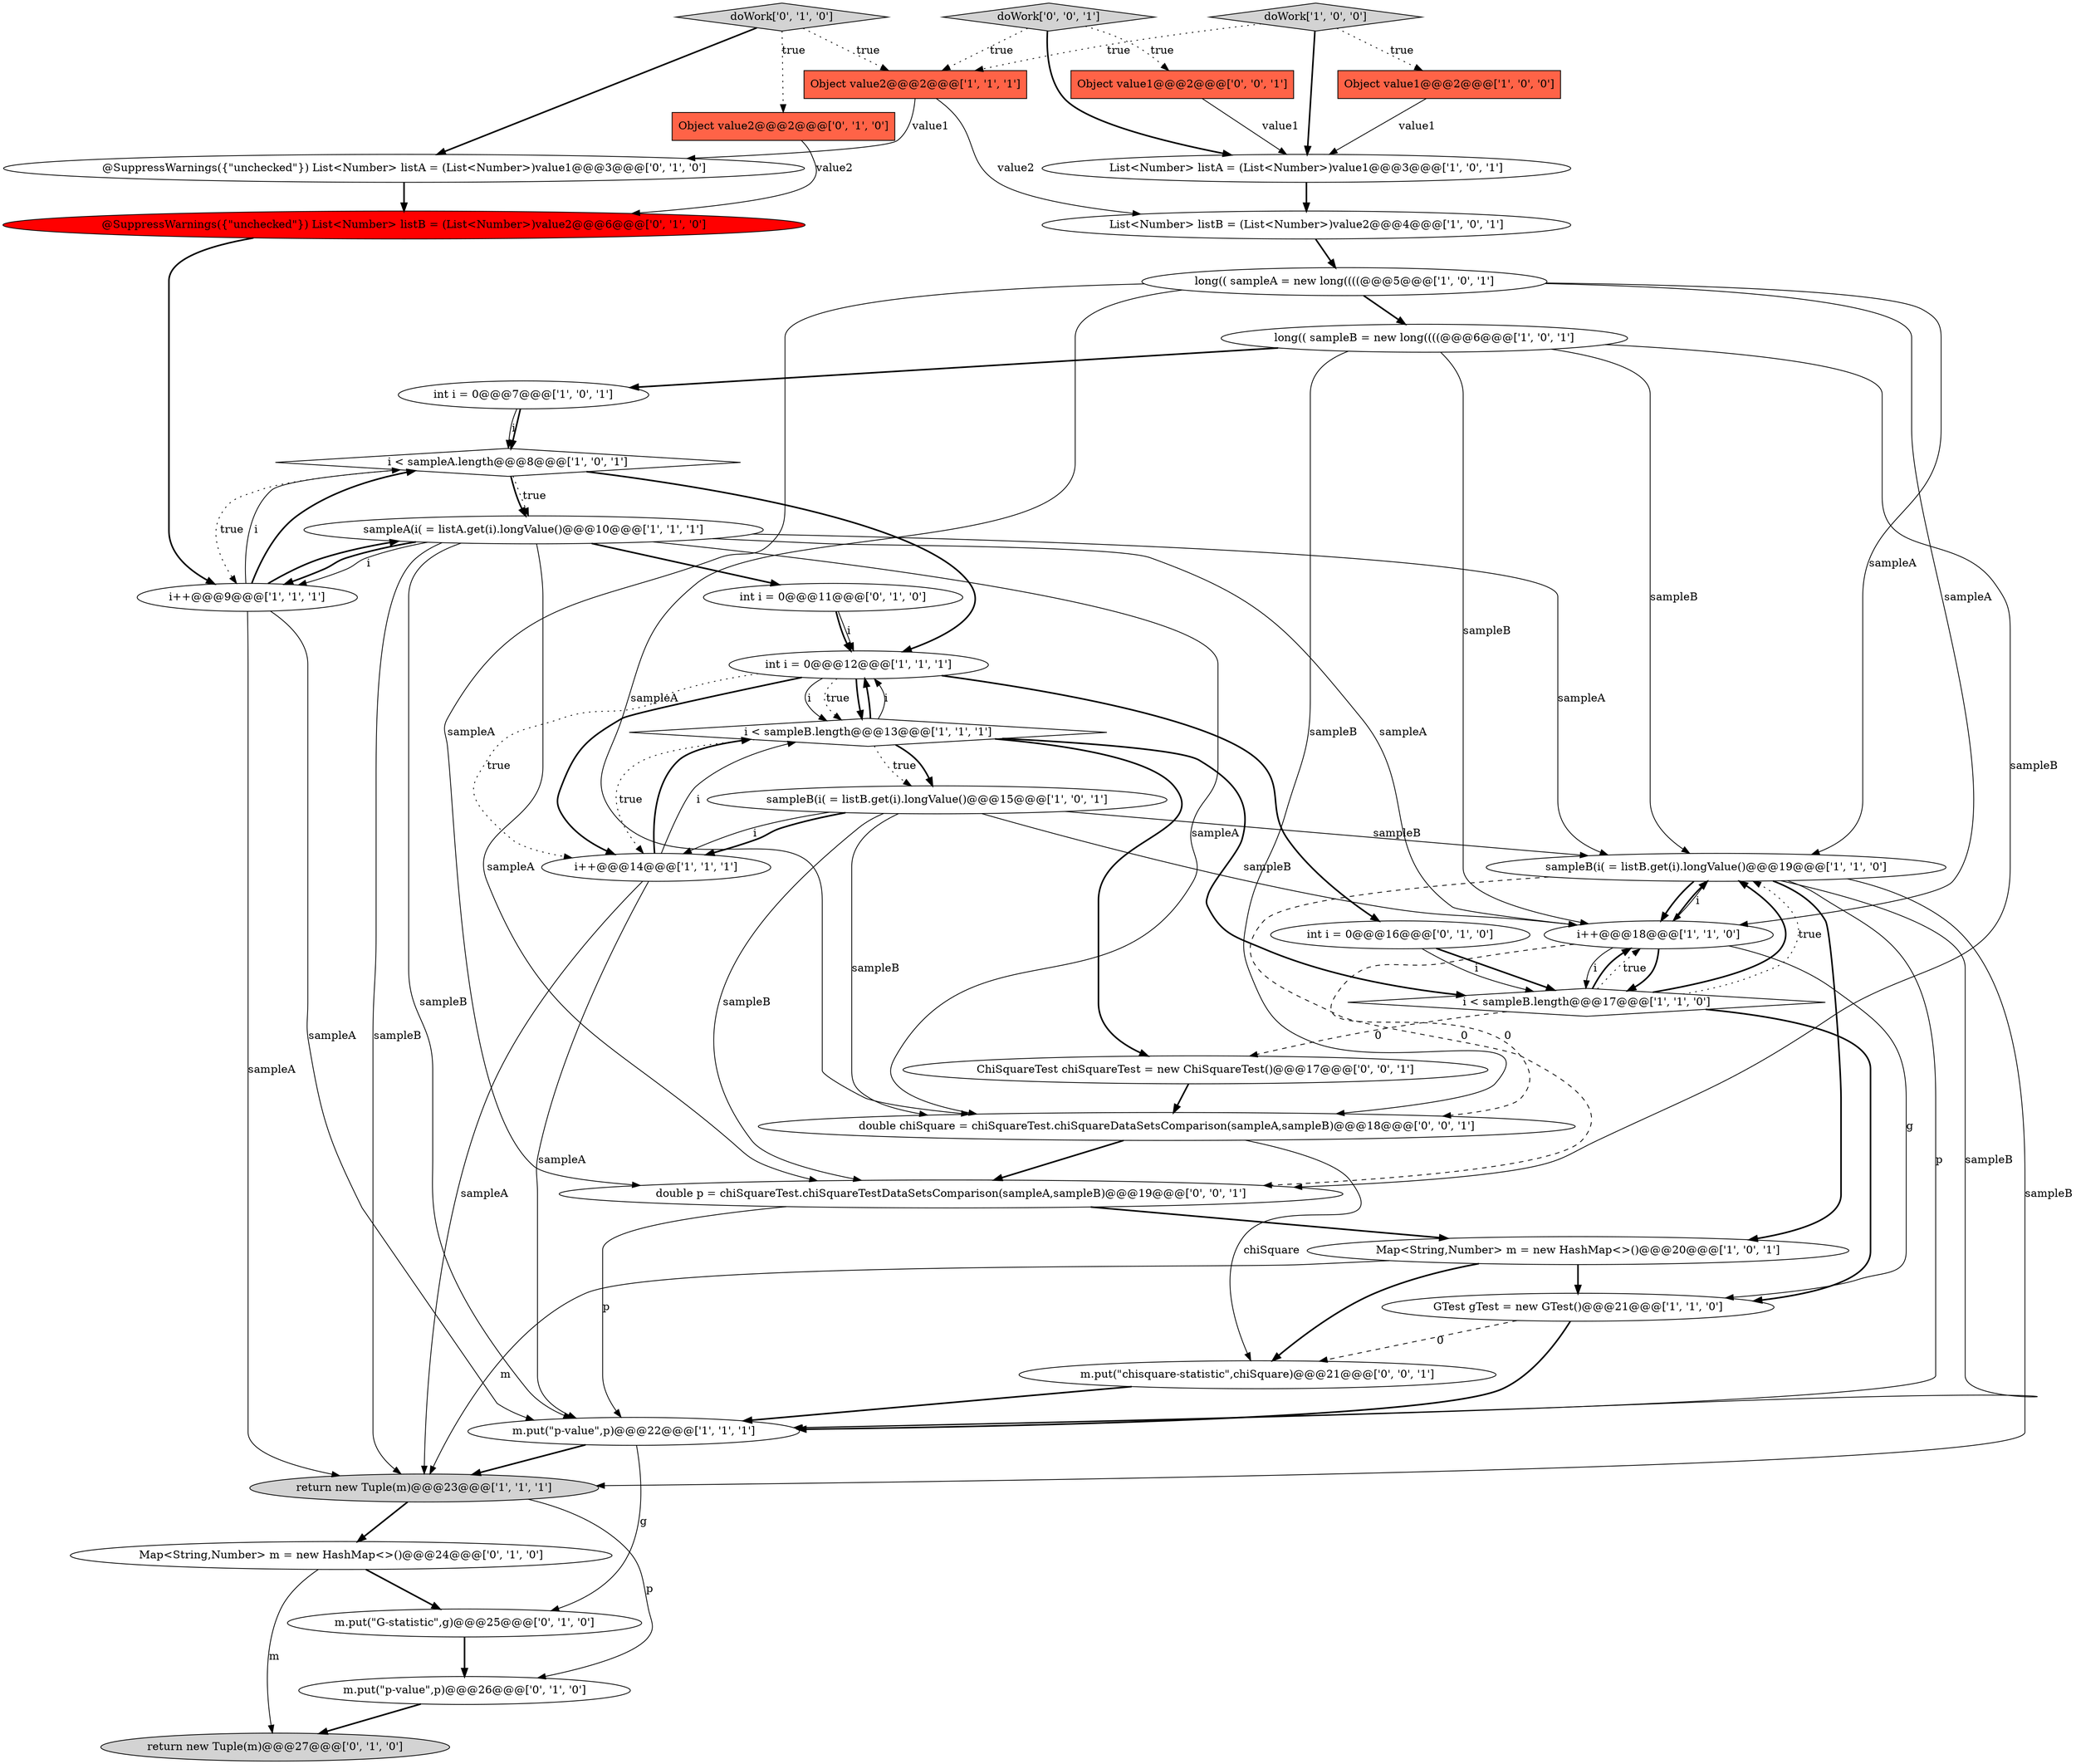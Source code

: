 digraph {
9 [style = filled, label = "List<Number> listA = (List<Number>)value1@@@3@@@['1', '0', '1']", fillcolor = white, shape = ellipse image = "AAA0AAABBB1BBB"];
12 [style = filled, label = "Map<String,Number> m = new HashMap<>()@@@20@@@['1', '0', '1']", fillcolor = white, shape = ellipse image = "AAA0AAABBB1BBB"];
31 [style = filled, label = "int i = 0@@@11@@@['0', '1', '0']", fillcolor = white, shape = ellipse image = "AAA0AAABBB2BBB"];
20 [style = filled, label = "List<Number> listB = (List<Number>)value2@@@4@@@['1', '0', '1']", fillcolor = white, shape = ellipse image = "AAA0AAABBB1BBB"];
10 [style = filled, label = "i < sampleB.length@@@17@@@['1', '1', '0']", fillcolor = white, shape = diamond image = "AAA0AAABBB1BBB"];
2 [style = filled, label = "sampleB(i( = listB.get(i).longValue()@@@15@@@['1', '0', '1']", fillcolor = white, shape = ellipse image = "AAA0AAABBB1BBB"];
27 [style = filled, label = "int i = 0@@@16@@@['0', '1', '0']", fillcolor = white, shape = ellipse image = "AAA0AAABBB2BBB"];
14 [style = filled, label = "i < sampleA.length@@@8@@@['1', '0', '1']", fillcolor = white, shape = diamond image = "AAA0AAABBB1BBB"];
26 [style = filled, label = "doWork['0', '1', '0']", fillcolor = lightgray, shape = diamond image = "AAA0AAABBB2BBB"];
37 [style = filled, label = "m.put(\"chisquare-statistic\",chiSquare)@@@21@@@['0', '0', '1']", fillcolor = white, shape = ellipse image = "AAA0AAABBB3BBB"];
1 [style = filled, label = "sampleA(i( = listA.get(i).longValue()@@@10@@@['1', '1', '1']", fillcolor = white, shape = ellipse image = "AAA0AAABBB1BBB"];
17 [style = filled, label = "Object value2@@@2@@@['1', '1', '1']", fillcolor = tomato, shape = box image = "AAA0AAABBB1BBB"];
4 [style = filled, label = "i++@@@9@@@['1', '1', '1']", fillcolor = white, shape = ellipse image = "AAA0AAABBB1BBB"];
28 [style = filled, label = "Object value2@@@2@@@['0', '1', '0']", fillcolor = tomato, shape = box image = "AAA0AAABBB2BBB"];
29 [style = filled, label = "m.put(\"G-statistic\",g)@@@25@@@['0', '1', '0']", fillcolor = white, shape = ellipse image = "AAA0AAABBB2BBB"];
5 [style = filled, label = "long(( sampleA = new long((((@@@5@@@['1', '0', '1']", fillcolor = white, shape = ellipse image = "AAA0AAABBB1BBB"];
36 [style = filled, label = "double chiSquare = chiSquareTest.chiSquareDataSetsComparison(sampleA,sampleB)@@@18@@@['0', '0', '1']", fillcolor = white, shape = ellipse image = "AAA0AAABBB3BBB"];
13 [style = filled, label = "sampleB(i( = listB.get(i).longValue()@@@19@@@['1', '1', '0']", fillcolor = white, shape = ellipse image = "AAA0AAABBB1BBB"];
0 [style = filled, label = "Object value1@@@2@@@['1', '0', '0']", fillcolor = tomato, shape = box image = "AAA0AAABBB1BBB"];
21 [style = filled, label = "return new Tuple(m)@@@23@@@['1', '1', '1']", fillcolor = lightgray, shape = ellipse image = "AAA0AAABBB1BBB"];
33 [style = filled, label = "doWork['0', '0', '1']", fillcolor = lightgray, shape = diamond image = "AAA0AAABBB3BBB"];
34 [style = filled, label = "double p = chiSquareTest.chiSquareTestDataSetsComparison(sampleA,sampleB)@@@19@@@['0', '0', '1']", fillcolor = white, shape = ellipse image = "AAA0AAABBB3BBB"];
24 [style = filled, label = "return new Tuple(m)@@@27@@@['0', '1', '0']", fillcolor = lightgray, shape = ellipse image = "AAA0AAABBB2BBB"];
15 [style = filled, label = "i < sampleB.length@@@13@@@['1', '1', '1']", fillcolor = white, shape = diamond image = "AAA0AAABBB1BBB"];
19 [style = filled, label = "i++@@@18@@@['1', '1', '0']", fillcolor = white, shape = ellipse image = "AAA0AAABBB1BBB"];
30 [style = filled, label = "@SuppressWarnings({\"unchecked\"}) List<Number> listB = (List<Number>)value2@@@6@@@['0', '1', '0']", fillcolor = red, shape = ellipse image = "AAA1AAABBB2BBB"];
16 [style = filled, label = "int i = 0@@@12@@@['1', '1', '1']", fillcolor = white, shape = ellipse image = "AAA0AAABBB1BBB"];
35 [style = filled, label = "Object value1@@@2@@@['0', '0', '1']", fillcolor = tomato, shape = box image = "AAA0AAABBB3BBB"];
3 [style = filled, label = "m.put(\"p-value\",p)@@@22@@@['1', '1', '1']", fillcolor = white, shape = ellipse image = "AAA0AAABBB1BBB"];
8 [style = filled, label = "GTest gTest = new GTest()@@@21@@@['1', '1', '0']", fillcolor = white, shape = ellipse image = "AAA0AAABBB1BBB"];
6 [style = filled, label = "doWork['1', '0', '0']", fillcolor = lightgray, shape = diamond image = "AAA0AAABBB1BBB"];
11 [style = filled, label = "int i = 0@@@7@@@['1', '0', '1']", fillcolor = white, shape = ellipse image = "AAA0AAABBB1BBB"];
23 [style = filled, label = "@SuppressWarnings({\"unchecked\"}) List<Number> listA = (List<Number>)value1@@@3@@@['0', '1', '0']", fillcolor = white, shape = ellipse image = "AAA0AAABBB2BBB"];
32 [style = filled, label = "ChiSquareTest chiSquareTest = new ChiSquareTest()@@@17@@@['0', '0', '1']", fillcolor = white, shape = ellipse image = "AAA0AAABBB3BBB"];
22 [style = filled, label = "Map<String,Number> m = new HashMap<>()@@@24@@@['0', '1', '0']", fillcolor = white, shape = ellipse image = "AAA0AAABBB2BBB"];
18 [style = filled, label = "i++@@@14@@@['1', '1', '1']", fillcolor = white, shape = ellipse image = "AAA0AAABBB1BBB"];
7 [style = filled, label = "long(( sampleB = new long((((@@@6@@@['1', '0', '1']", fillcolor = white, shape = ellipse image = "AAA0AAABBB1BBB"];
25 [style = filled, label = "m.put(\"p-value\",p)@@@26@@@['0', '1', '0']", fillcolor = white, shape = ellipse image = "AAA0AAABBB2BBB"];
5->36 [style = solid, label="sampleA"];
15->10 [style = bold, label=""];
2->34 [style = solid, label="sampleB"];
11->14 [style = bold, label=""];
4->14 [style = solid, label="i"];
28->30 [style = solid, label="value2"];
10->19 [style = bold, label=""];
7->36 [style = solid, label="sampleB"];
16->15 [style = solid, label="i"];
7->13 [style = solid, label="sampleB"];
7->34 [style = solid, label="sampleB"];
37->3 [style = bold, label=""];
33->35 [style = dotted, label="true"];
10->8 [style = bold, label=""];
10->32 [style = dashed, label="0"];
15->16 [style = solid, label="i"];
26->28 [style = dotted, label="true"];
6->0 [style = dotted, label="true"];
1->31 [style = bold, label=""];
1->19 [style = solid, label="sampleA"];
34->3 [style = solid, label="p"];
14->16 [style = bold, label=""];
1->4 [style = bold, label=""];
7->11 [style = bold, label=""];
23->30 [style = bold, label=""];
17->20 [style = solid, label="value2"];
1->13 [style = solid, label="sampleA"];
15->2 [style = dotted, label="true"];
15->18 [style = dotted, label="true"];
18->15 [style = bold, label=""];
2->18 [style = bold, label=""];
18->3 [style = solid, label="sampleA"];
1->34 [style = solid, label="sampleA"];
12->37 [style = bold, label=""];
1->3 [style = solid, label="sampleB"];
3->29 [style = solid, label="g"];
18->15 [style = solid, label="i"];
4->21 [style = solid, label="sampleA"];
25->24 [style = bold, label=""];
13->12 [style = bold, label=""];
19->13 [style = bold, label=""];
21->22 [style = bold, label=""];
13->21 [style = solid, label="sampleB"];
32->36 [style = bold, label=""];
5->7 [style = bold, label=""];
14->1 [style = dotted, label="true"];
14->4 [style = dotted, label="true"];
5->34 [style = solid, label="sampleA"];
35->9 [style = solid, label="value1"];
16->18 [style = dotted, label="true"];
4->14 [style = bold, label=""];
17->23 [style = solid, label="value1"];
16->18 [style = bold, label=""];
16->27 [style = bold, label=""];
19->10 [style = solid, label="i"];
8->3 [style = bold, label=""];
22->29 [style = bold, label=""];
19->10 [style = bold, label=""];
9->20 [style = bold, label=""];
1->4 [style = solid, label="i"];
33->17 [style = dotted, label="true"];
2->18 [style = solid, label="i"];
0->9 [style = solid, label="value1"];
13->3 [style = solid, label="p"];
13->19 [style = bold, label=""];
10->13 [style = bold, label=""];
10->13 [style = dotted, label="true"];
12->8 [style = bold, label=""];
10->19 [style = dotted, label="true"];
26->17 [style = dotted, label="true"];
27->10 [style = bold, label=""];
11->14 [style = solid, label="i"];
3->21 [style = bold, label=""];
4->1 [style = bold, label=""];
5->19 [style = solid, label="sampleA"];
19->8 [style = solid, label="g"];
13->34 [style = dashed, label="0"];
18->21 [style = solid, label="sampleA"];
1->36 [style = solid, label="sampleA"];
36->34 [style = bold, label=""];
2->36 [style = solid, label="sampleB"];
16->15 [style = dotted, label="true"];
16->15 [style = bold, label=""];
8->37 [style = dashed, label="0"];
15->2 [style = bold, label=""];
2->13 [style = solid, label="sampleB"];
27->10 [style = solid, label="i"];
31->16 [style = bold, label=""];
29->25 [style = bold, label=""];
1->21 [style = solid, label="sampleB"];
34->12 [style = bold, label=""];
15->16 [style = bold, label=""];
33->9 [style = bold, label=""];
6->17 [style = dotted, label="true"];
31->16 [style = solid, label="i"];
7->19 [style = solid, label="sampleB"];
14->1 [style = bold, label=""];
20->5 [style = bold, label=""];
12->21 [style = solid, label="m"];
13->19 [style = solid, label="i"];
19->36 [style = dashed, label="0"];
30->4 [style = bold, label=""];
13->3 [style = solid, label="sampleB"];
26->23 [style = bold, label=""];
36->37 [style = solid, label="chiSquare"];
22->24 [style = solid, label="m"];
21->25 [style = solid, label="p"];
4->3 [style = solid, label="sampleA"];
6->9 [style = bold, label=""];
5->13 [style = solid, label="sampleA"];
15->32 [style = bold, label=""];
2->19 [style = solid, label="sampleB"];
}
